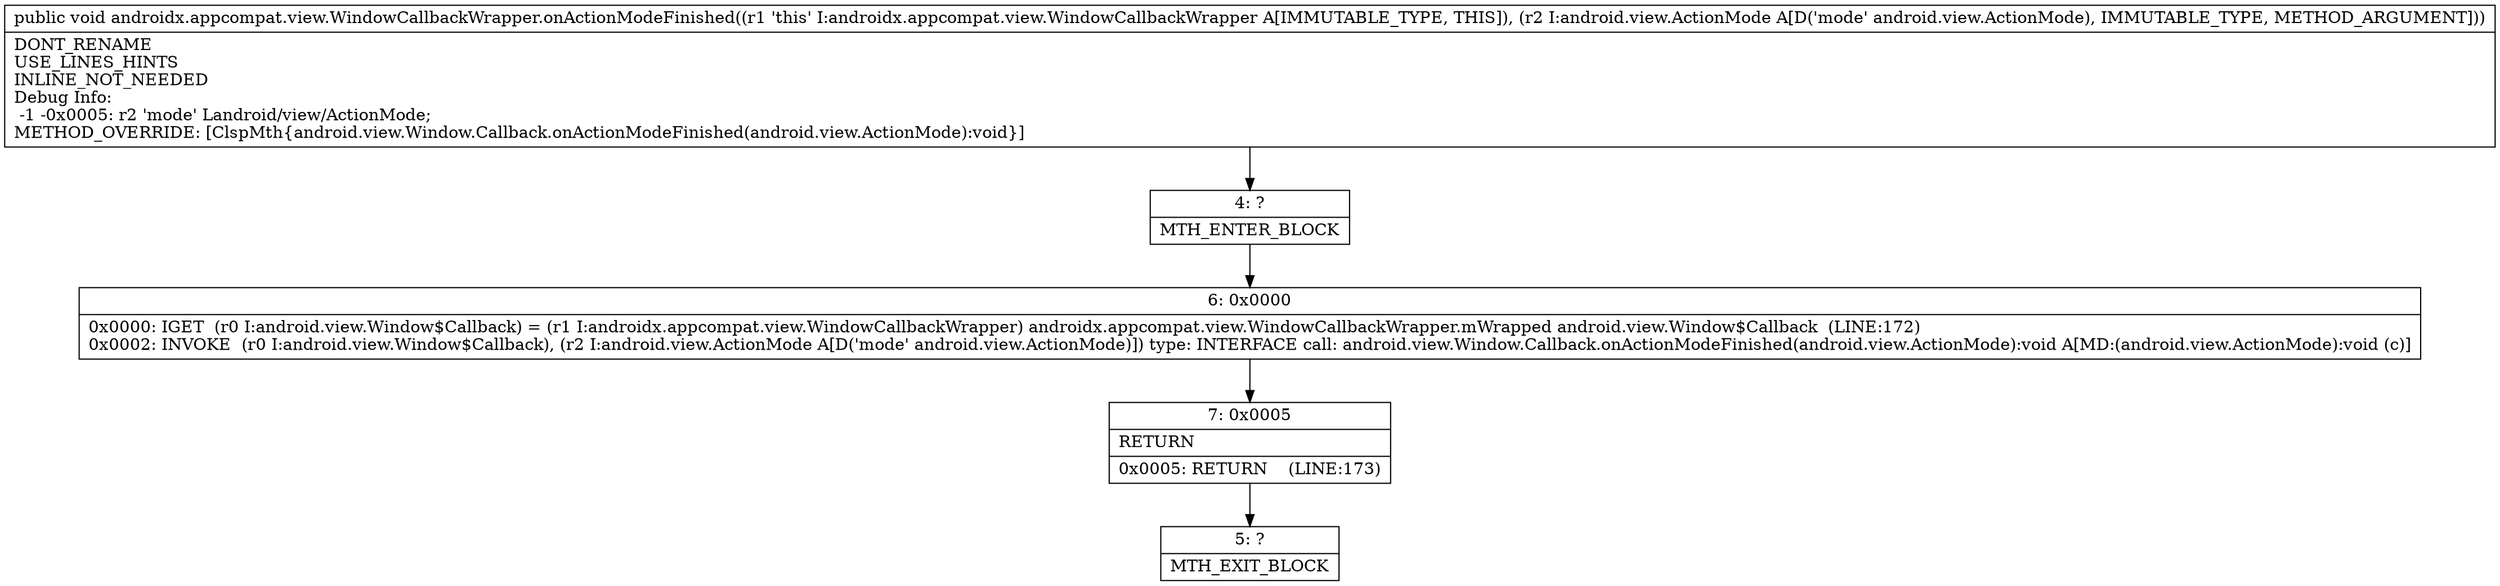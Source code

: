 digraph "CFG forandroidx.appcompat.view.WindowCallbackWrapper.onActionModeFinished(Landroid\/view\/ActionMode;)V" {
Node_4 [shape=record,label="{4\:\ ?|MTH_ENTER_BLOCK\l}"];
Node_6 [shape=record,label="{6\:\ 0x0000|0x0000: IGET  (r0 I:android.view.Window$Callback) = (r1 I:androidx.appcompat.view.WindowCallbackWrapper) androidx.appcompat.view.WindowCallbackWrapper.mWrapped android.view.Window$Callback  (LINE:172)\l0x0002: INVOKE  (r0 I:android.view.Window$Callback), (r2 I:android.view.ActionMode A[D('mode' android.view.ActionMode)]) type: INTERFACE call: android.view.Window.Callback.onActionModeFinished(android.view.ActionMode):void A[MD:(android.view.ActionMode):void (c)]\l}"];
Node_7 [shape=record,label="{7\:\ 0x0005|RETURN\l|0x0005: RETURN    (LINE:173)\l}"];
Node_5 [shape=record,label="{5\:\ ?|MTH_EXIT_BLOCK\l}"];
MethodNode[shape=record,label="{public void androidx.appcompat.view.WindowCallbackWrapper.onActionModeFinished((r1 'this' I:androidx.appcompat.view.WindowCallbackWrapper A[IMMUTABLE_TYPE, THIS]), (r2 I:android.view.ActionMode A[D('mode' android.view.ActionMode), IMMUTABLE_TYPE, METHOD_ARGUMENT]))  | DONT_RENAME\lUSE_LINES_HINTS\lINLINE_NOT_NEEDED\lDebug Info:\l  \-1 \-0x0005: r2 'mode' Landroid\/view\/ActionMode;\lMETHOD_OVERRIDE: [ClspMth\{android.view.Window.Callback.onActionModeFinished(android.view.ActionMode):void\}]\l}"];
MethodNode -> Node_4;Node_4 -> Node_6;
Node_6 -> Node_7;
Node_7 -> Node_5;
}

